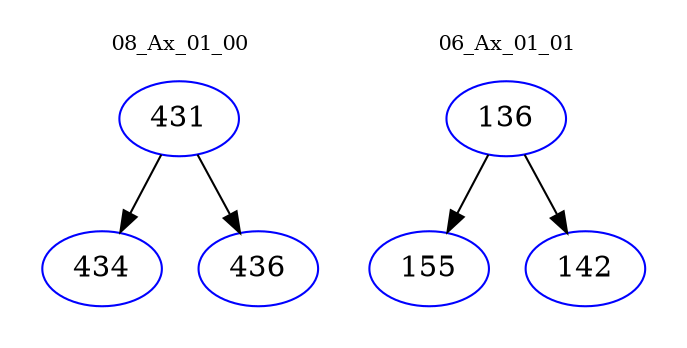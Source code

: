 digraph{
subgraph cluster_0 {
color = white
label = "08_Ax_01_00";
fontsize=10;
T0_431 [label="431", color="blue"]
T0_431 -> T0_434 [color="black"]
T0_434 [label="434", color="blue"]
T0_431 -> T0_436 [color="black"]
T0_436 [label="436", color="blue"]
}
subgraph cluster_1 {
color = white
label = "06_Ax_01_01";
fontsize=10;
T1_136 [label="136", color="blue"]
T1_136 -> T1_155 [color="black"]
T1_155 [label="155", color="blue"]
T1_136 -> T1_142 [color="black"]
T1_142 [label="142", color="blue"]
}
}
